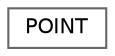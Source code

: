 digraph "Graphical Class Hierarchy"
{
 // LATEX_PDF_SIZE
  bgcolor="transparent";
  edge [fontname=Helvetica,fontsize=10,labelfontname=Helvetica,labelfontsize=10];
  node [fontname=Helvetica,fontsize=10,shape=box,height=0.2,width=0.4];
  rankdir="LR";
  Node0 [id="Node000000",label="POINT",height=0.2,width=0.4,color="grey40", fillcolor="white", style="filled",URL="$struct_p_o_i_n_t.html",tooltip=" "];
}
